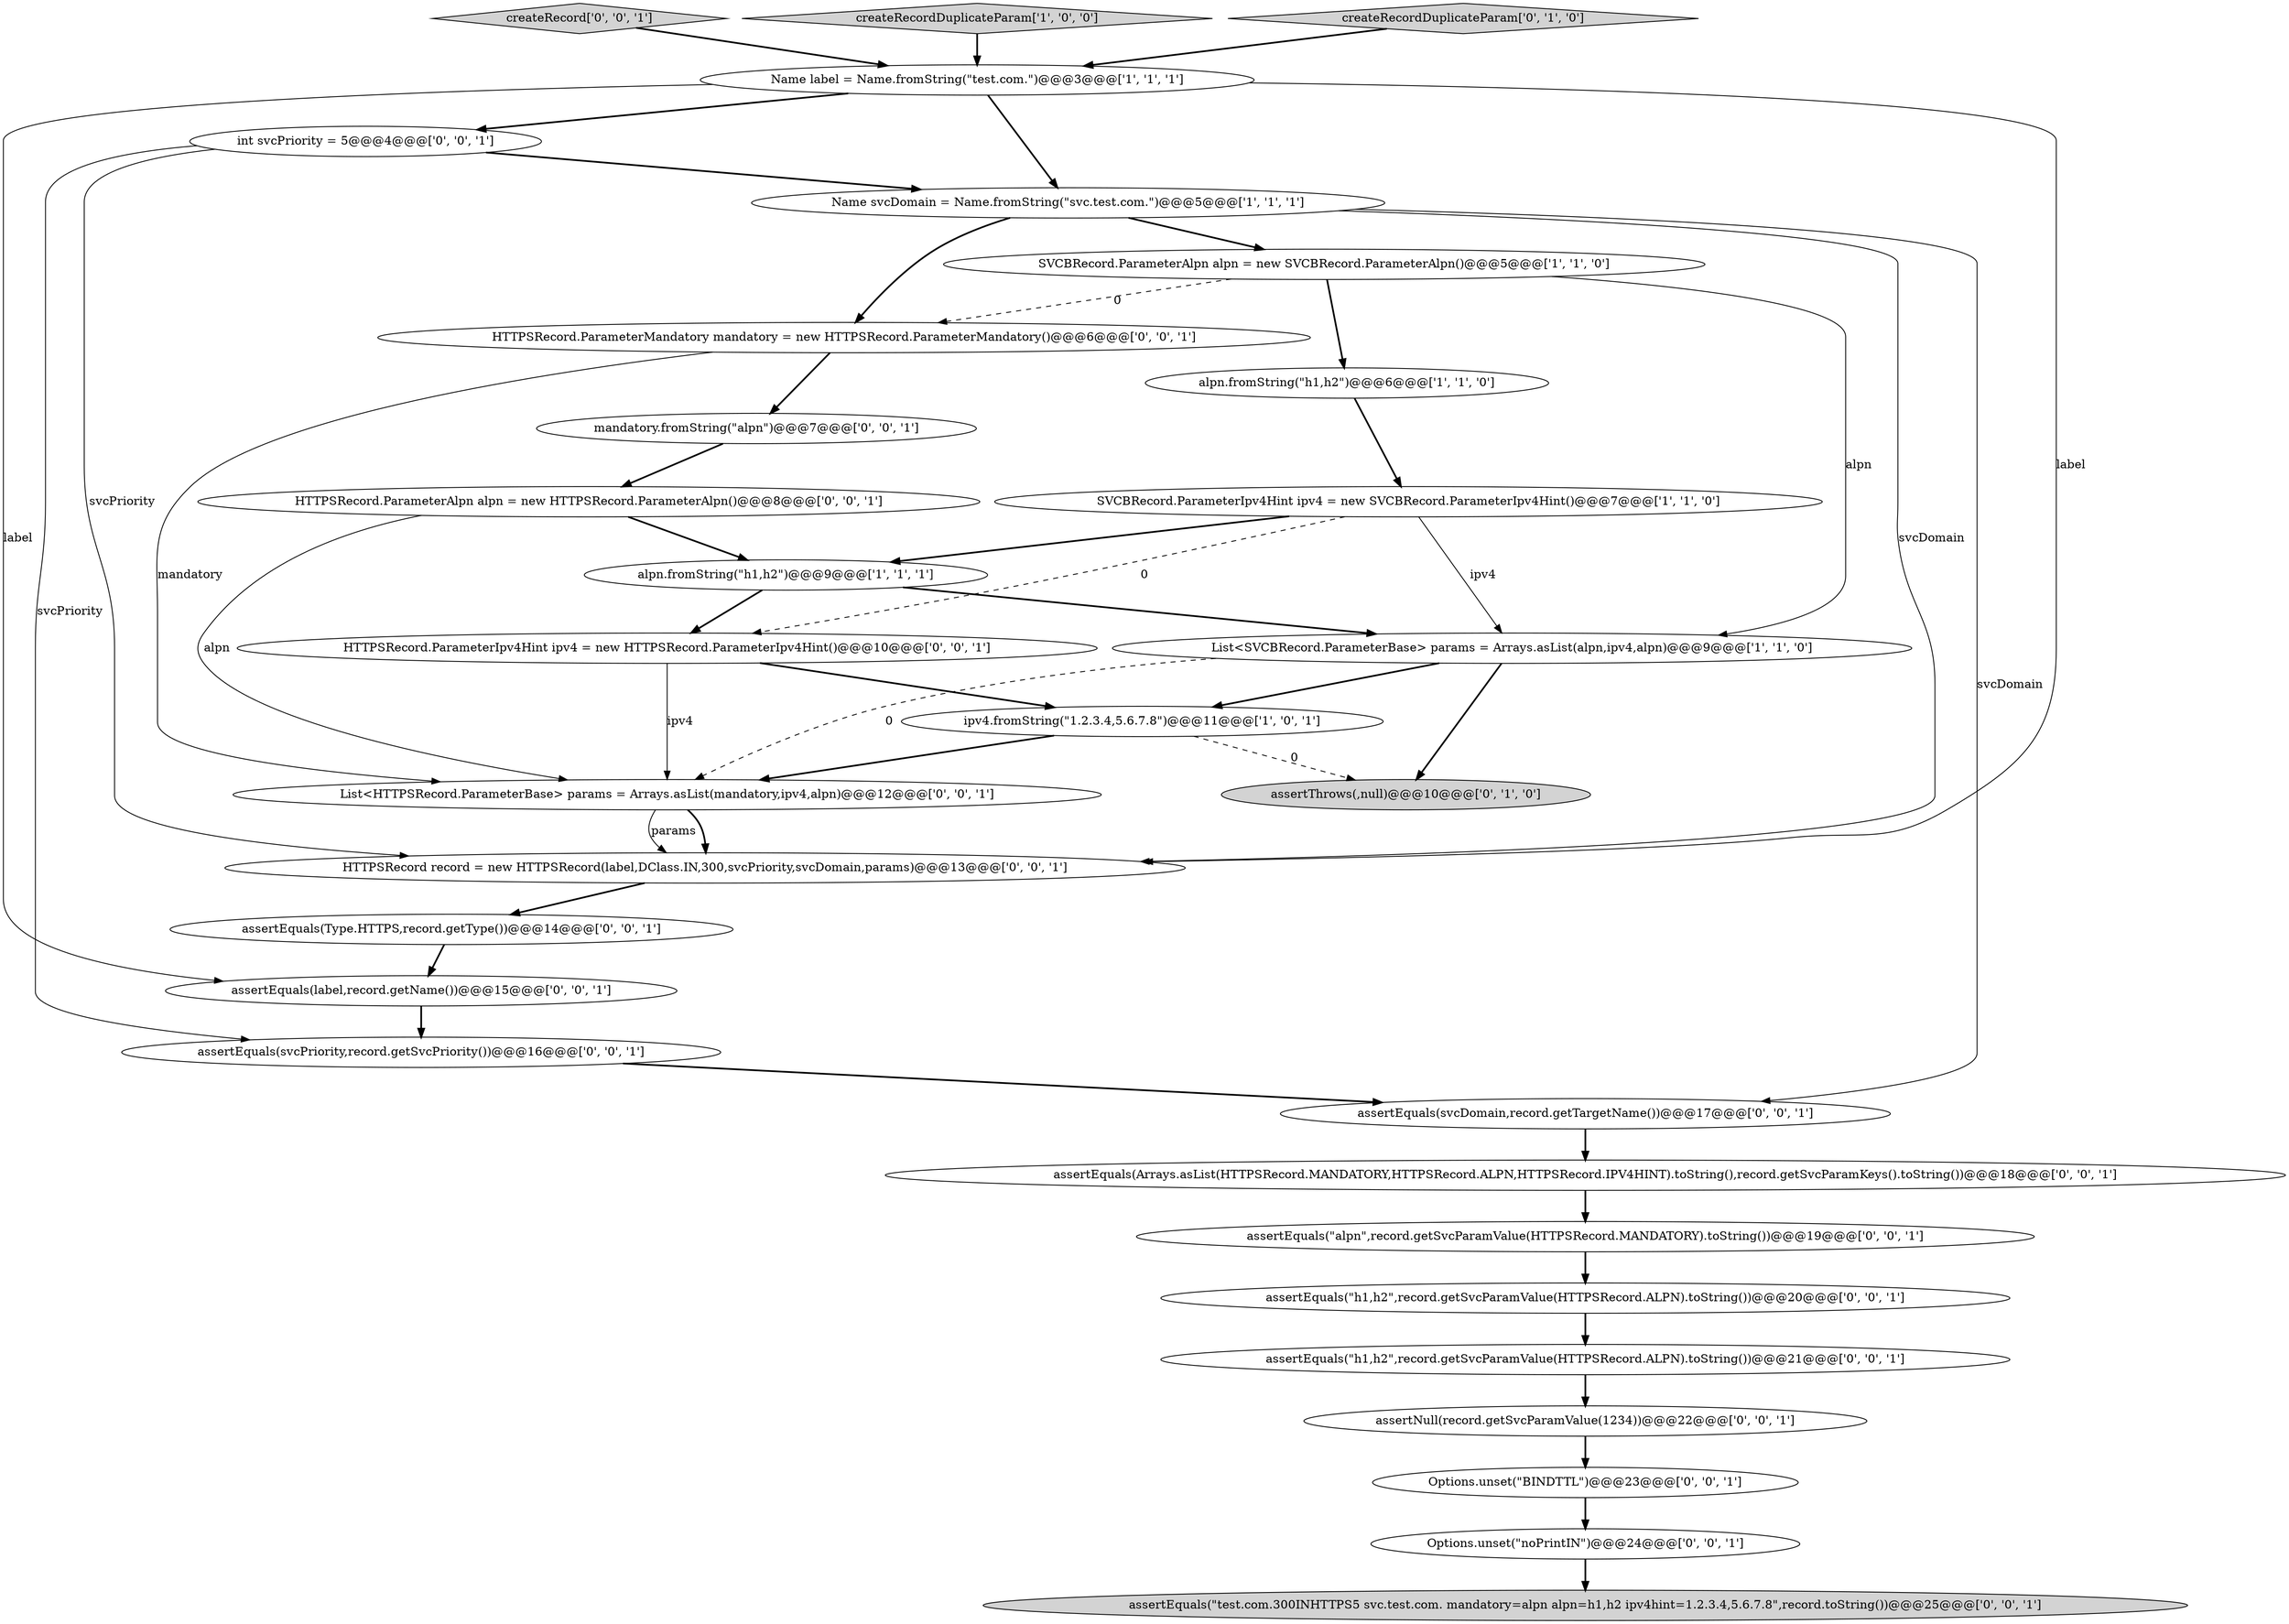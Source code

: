 digraph {
30 [style = filled, label = "createRecord['0', '0', '1']", fillcolor = lightgray, shape = diamond image = "AAA0AAABBB3BBB"];
28 [style = filled, label = "mandatory.fromString(\"alpn\")@@@7@@@['0', '0', '1']", fillcolor = white, shape = ellipse image = "AAA0AAABBB3BBB"];
2 [style = filled, label = "Name label = Name.fromString(\"test.com.\")@@@3@@@['1', '1', '1']", fillcolor = white, shape = ellipse image = "AAA0AAABBB1BBB"];
29 [style = filled, label = "HTTPSRecord record = new HTTPSRecord(label,DClass.IN,300,svcPriority,svcDomain,params)@@@13@@@['0', '0', '1']", fillcolor = white, shape = ellipse image = "AAA0AAABBB3BBB"];
23 [style = filled, label = "assertEquals(\"h1,h2\",record.getSvcParamValue(HTTPSRecord.ALPN).toString())@@@20@@@['0', '0', '1']", fillcolor = white, shape = ellipse image = "AAA0AAABBB3BBB"];
1 [style = filled, label = "createRecordDuplicateParam['1', '0', '0']", fillcolor = lightgray, shape = diamond image = "AAA0AAABBB1BBB"];
4 [style = filled, label = "alpn.fromString(\"h1,h2\")@@@6@@@['1', '1', '0']", fillcolor = white, shape = ellipse image = "AAA0AAABBB1BBB"];
18 [style = filled, label = "assertEquals(svcPriority,record.getSvcPriority())@@@16@@@['0', '0', '1']", fillcolor = white, shape = ellipse image = "AAA0AAABBB3BBB"];
13 [style = filled, label = "assertEquals(\"h1,h2\",record.getSvcParamValue(HTTPSRecord.ALPN).toString())@@@21@@@['0', '0', '1']", fillcolor = white, shape = ellipse image = "AAA0AAABBB3BBB"];
16 [style = filled, label = "HTTPSRecord.ParameterIpv4Hint ipv4 = new HTTPSRecord.ParameterIpv4Hint()@@@10@@@['0', '0', '1']", fillcolor = white, shape = ellipse image = "AAA0AAABBB3BBB"];
20 [style = filled, label = "assertNull(record.getSvcParamValue(1234))@@@22@@@['0', '0', '1']", fillcolor = white, shape = ellipse image = "AAA0AAABBB3BBB"];
21 [style = filled, label = "assertEquals(svcDomain,record.getTargetName())@@@17@@@['0', '0', '1']", fillcolor = white, shape = ellipse image = "AAA0AAABBB3BBB"];
22 [style = filled, label = "List<HTTPSRecord.ParameterBase> params = Arrays.asList(mandatory,ipv4,alpn)@@@12@@@['0', '0', '1']", fillcolor = white, shape = ellipse image = "AAA0AAABBB3BBB"];
27 [style = filled, label = "assertEquals(Type.HTTPS,record.getType())@@@14@@@['0', '0', '1']", fillcolor = white, shape = ellipse image = "AAA0AAABBB3BBB"];
10 [style = filled, label = "assertThrows(,null)@@@10@@@['0', '1', '0']", fillcolor = lightgray, shape = ellipse image = "AAA1AAABBB2BBB"];
17 [style = filled, label = "Options.unset(\"BINDTTL\")@@@23@@@['0', '0', '1']", fillcolor = white, shape = ellipse image = "AAA0AAABBB3BBB"];
6 [style = filled, label = "SVCBRecord.ParameterIpv4Hint ipv4 = new SVCBRecord.ParameterIpv4Hint()@@@7@@@['1', '1', '0']", fillcolor = white, shape = ellipse image = "AAA0AAABBB1BBB"];
14 [style = filled, label = "Options.unset(\"noPrintIN\")@@@24@@@['0', '0', '1']", fillcolor = white, shape = ellipse image = "AAA0AAABBB3BBB"];
12 [style = filled, label = "HTTPSRecord.ParameterAlpn alpn = new HTTPSRecord.ParameterAlpn()@@@8@@@['0', '0', '1']", fillcolor = white, shape = ellipse image = "AAA0AAABBB3BBB"];
5 [style = filled, label = "Name svcDomain = Name.fromString(\"svc.test.com.\")@@@5@@@['1', '1', '1']", fillcolor = white, shape = ellipse image = "AAA0AAABBB1BBB"];
9 [style = filled, label = "createRecordDuplicateParam['0', '1', '0']", fillcolor = lightgray, shape = diamond image = "AAA0AAABBB2BBB"];
8 [style = filled, label = "List<SVCBRecord.ParameterBase> params = Arrays.asList(alpn,ipv4,alpn)@@@9@@@['1', '1', '0']", fillcolor = white, shape = ellipse image = "AAA0AAABBB1BBB"];
3 [style = filled, label = "alpn.fromString(\"h1,h2\")@@@9@@@['1', '1', '1']", fillcolor = white, shape = ellipse image = "AAA0AAABBB1BBB"];
26 [style = filled, label = "assertEquals(Arrays.asList(HTTPSRecord.MANDATORY,HTTPSRecord.ALPN,HTTPSRecord.IPV4HINT).toString(),record.getSvcParamKeys().toString())@@@18@@@['0', '0', '1']", fillcolor = white, shape = ellipse image = "AAA0AAABBB3BBB"];
19 [style = filled, label = "HTTPSRecord.ParameterMandatory mandatory = new HTTPSRecord.ParameterMandatory()@@@6@@@['0', '0', '1']", fillcolor = white, shape = ellipse image = "AAA0AAABBB3BBB"];
11 [style = filled, label = "int svcPriority = 5@@@4@@@['0', '0', '1']", fillcolor = white, shape = ellipse image = "AAA0AAABBB3BBB"];
0 [style = filled, label = "SVCBRecord.ParameterAlpn alpn = new SVCBRecord.ParameterAlpn()@@@5@@@['1', '1', '0']", fillcolor = white, shape = ellipse image = "AAA0AAABBB1BBB"];
7 [style = filled, label = "ipv4.fromString(\"1.2.3.4,5.6.7.8\")@@@11@@@['1', '0', '1']", fillcolor = white, shape = ellipse image = "AAA0AAABBB1BBB"];
25 [style = filled, label = "assertEquals(\"alpn\",record.getSvcParamValue(HTTPSRecord.MANDATORY).toString())@@@19@@@['0', '0', '1']", fillcolor = white, shape = ellipse image = "AAA0AAABBB3BBB"];
15 [style = filled, label = "assertEquals(\"test.com.300INHTTPS5 svc.test.com. mandatory=alpn alpn=h1,h2 ipv4hint=1.2.3.4,5.6.7.8\",record.toString())@@@25@@@['0', '0', '1']", fillcolor = lightgray, shape = ellipse image = "AAA0AAABBB3BBB"];
24 [style = filled, label = "assertEquals(label,record.getName())@@@15@@@['0', '0', '1']", fillcolor = white, shape = ellipse image = "AAA0AAABBB3BBB"];
25->23 [style = bold, label=""];
22->29 [style = bold, label=""];
0->19 [style = dashed, label="0"];
4->6 [style = bold, label=""];
5->19 [style = bold, label=""];
29->27 [style = bold, label=""];
0->4 [style = bold, label=""];
16->22 [style = solid, label="ipv4"];
28->12 [style = bold, label=""];
24->18 [style = bold, label=""];
19->28 [style = bold, label=""];
5->29 [style = solid, label="svcDomain"];
2->11 [style = bold, label=""];
2->5 [style = bold, label=""];
11->29 [style = solid, label="svcPriority"];
9->2 [style = bold, label=""];
30->2 [style = bold, label=""];
12->22 [style = solid, label="alpn"];
17->14 [style = bold, label=""];
7->22 [style = bold, label=""];
0->8 [style = solid, label="alpn"];
26->25 [style = bold, label=""];
27->24 [style = bold, label=""];
23->13 [style = bold, label=""];
5->0 [style = bold, label=""];
6->8 [style = solid, label="ipv4"];
19->22 [style = solid, label="mandatory"];
2->29 [style = solid, label="label"];
5->21 [style = solid, label="svcDomain"];
21->26 [style = bold, label=""];
12->3 [style = bold, label=""];
6->3 [style = bold, label=""];
6->16 [style = dashed, label="0"];
3->8 [style = bold, label=""];
22->29 [style = solid, label="params"];
18->21 [style = bold, label=""];
20->17 [style = bold, label=""];
8->7 [style = bold, label=""];
16->7 [style = bold, label=""];
3->16 [style = bold, label=""];
2->24 [style = solid, label="label"];
13->20 [style = bold, label=""];
14->15 [style = bold, label=""];
11->18 [style = solid, label="svcPriority"];
1->2 [style = bold, label=""];
8->10 [style = bold, label=""];
7->10 [style = dashed, label="0"];
11->5 [style = bold, label=""];
8->22 [style = dashed, label="0"];
}
